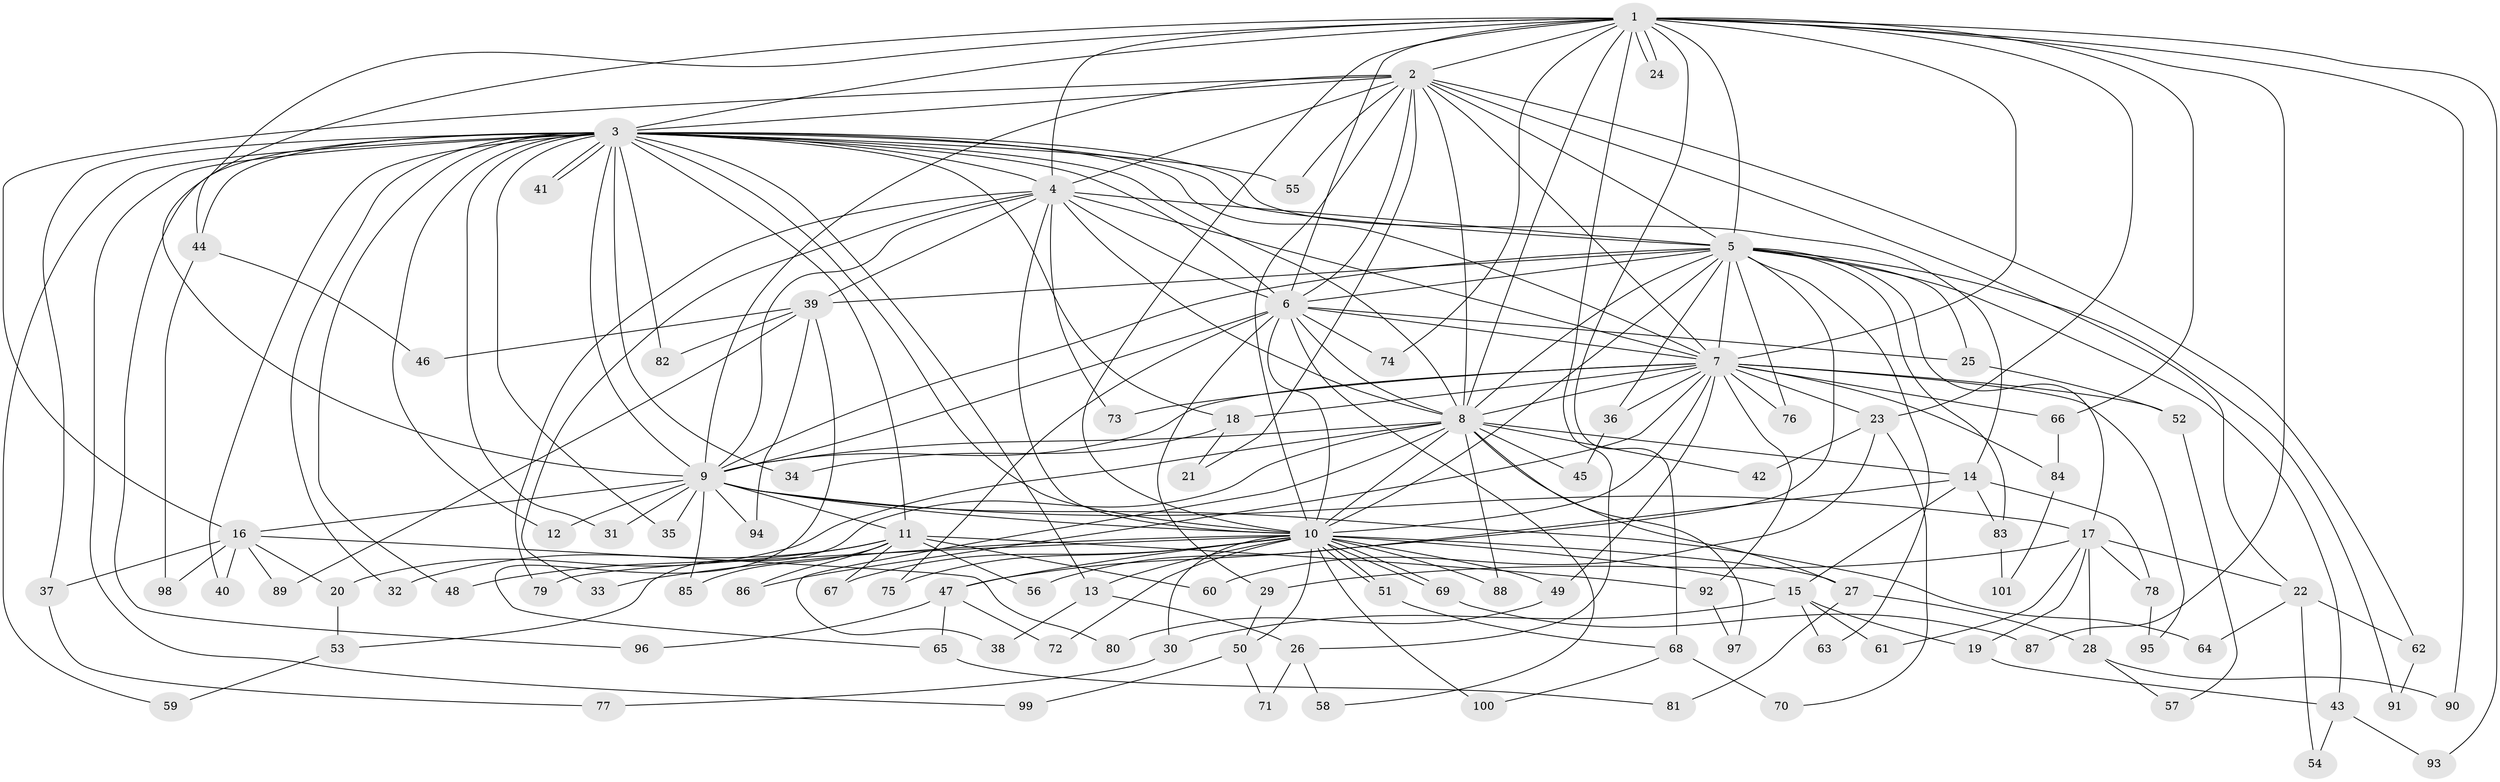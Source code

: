 // coarse degree distribution, {17: 0.02666666666666667, 13: 0.013333333333333334, 28: 0.013333333333333334, 15: 0.013333333333333334, 21: 0.02666666666666667, 19: 0.013333333333333334, 25: 0.013333333333333334, 10: 0.013333333333333334, 2: 0.49333333333333335, 9: 0.02666666666666667, 6: 0.02666666666666667, 3: 0.21333333333333335, 4: 0.08, 5: 0.02666666666666667}
// Generated by graph-tools (version 1.1) at 2025/41/03/06/25 10:41:36]
// undirected, 101 vertices, 227 edges
graph export_dot {
graph [start="1"]
  node [color=gray90,style=filled];
  1;
  2;
  3;
  4;
  5;
  6;
  7;
  8;
  9;
  10;
  11;
  12;
  13;
  14;
  15;
  16;
  17;
  18;
  19;
  20;
  21;
  22;
  23;
  24;
  25;
  26;
  27;
  28;
  29;
  30;
  31;
  32;
  33;
  34;
  35;
  36;
  37;
  38;
  39;
  40;
  41;
  42;
  43;
  44;
  45;
  46;
  47;
  48;
  49;
  50;
  51;
  52;
  53;
  54;
  55;
  56;
  57;
  58;
  59;
  60;
  61;
  62;
  63;
  64;
  65;
  66;
  67;
  68;
  69;
  70;
  71;
  72;
  73;
  74;
  75;
  76;
  77;
  78;
  79;
  80;
  81;
  82;
  83;
  84;
  85;
  86;
  87;
  88;
  89;
  90;
  91;
  92;
  93;
  94;
  95;
  96;
  97;
  98;
  99;
  100;
  101;
  1 -- 2;
  1 -- 3;
  1 -- 4;
  1 -- 5;
  1 -- 6;
  1 -- 7;
  1 -- 8;
  1 -- 9;
  1 -- 10;
  1 -- 23;
  1 -- 24;
  1 -- 24;
  1 -- 26;
  1 -- 44;
  1 -- 66;
  1 -- 68;
  1 -- 74;
  1 -- 87;
  1 -- 90;
  1 -- 93;
  2 -- 3;
  2 -- 4;
  2 -- 5;
  2 -- 6;
  2 -- 7;
  2 -- 8;
  2 -- 9;
  2 -- 10;
  2 -- 16;
  2 -- 21;
  2 -- 22;
  2 -- 55;
  2 -- 62;
  3 -- 4;
  3 -- 5;
  3 -- 6;
  3 -- 7;
  3 -- 8;
  3 -- 9;
  3 -- 10;
  3 -- 11;
  3 -- 12;
  3 -- 13;
  3 -- 14;
  3 -- 18;
  3 -- 31;
  3 -- 32;
  3 -- 34;
  3 -- 35;
  3 -- 37;
  3 -- 40;
  3 -- 41;
  3 -- 41;
  3 -- 44;
  3 -- 48;
  3 -- 55;
  3 -- 59;
  3 -- 82;
  3 -- 96;
  3 -- 99;
  4 -- 5;
  4 -- 6;
  4 -- 7;
  4 -- 8;
  4 -- 9;
  4 -- 10;
  4 -- 33;
  4 -- 39;
  4 -- 73;
  4 -- 79;
  5 -- 6;
  5 -- 7;
  5 -- 8;
  5 -- 9;
  5 -- 10;
  5 -- 17;
  5 -- 25;
  5 -- 36;
  5 -- 39;
  5 -- 43;
  5 -- 56;
  5 -- 63;
  5 -- 76;
  5 -- 83;
  5 -- 91;
  6 -- 7;
  6 -- 8;
  6 -- 9;
  6 -- 10;
  6 -- 25;
  6 -- 29;
  6 -- 58;
  6 -- 74;
  6 -- 75;
  7 -- 8;
  7 -- 9;
  7 -- 10;
  7 -- 18;
  7 -- 23;
  7 -- 36;
  7 -- 49;
  7 -- 52;
  7 -- 66;
  7 -- 73;
  7 -- 76;
  7 -- 84;
  7 -- 86;
  7 -- 92;
  7 -- 95;
  8 -- 9;
  8 -- 10;
  8 -- 14;
  8 -- 20;
  8 -- 27;
  8 -- 38;
  8 -- 42;
  8 -- 45;
  8 -- 53;
  8 -- 88;
  8 -- 97;
  9 -- 10;
  9 -- 11;
  9 -- 12;
  9 -- 16;
  9 -- 17;
  9 -- 31;
  9 -- 35;
  9 -- 64;
  9 -- 85;
  9 -- 94;
  10 -- 13;
  10 -- 15;
  10 -- 27;
  10 -- 30;
  10 -- 33;
  10 -- 47;
  10 -- 49;
  10 -- 50;
  10 -- 51;
  10 -- 51;
  10 -- 67;
  10 -- 69;
  10 -- 69;
  10 -- 72;
  10 -- 75;
  10 -- 79;
  10 -- 88;
  10 -- 100;
  11 -- 32;
  11 -- 48;
  11 -- 56;
  11 -- 60;
  11 -- 67;
  11 -- 85;
  11 -- 86;
  11 -- 92;
  13 -- 26;
  13 -- 38;
  14 -- 15;
  14 -- 47;
  14 -- 78;
  14 -- 83;
  15 -- 19;
  15 -- 30;
  15 -- 61;
  15 -- 63;
  16 -- 20;
  16 -- 37;
  16 -- 40;
  16 -- 80;
  16 -- 89;
  16 -- 98;
  17 -- 19;
  17 -- 22;
  17 -- 28;
  17 -- 29;
  17 -- 61;
  17 -- 78;
  18 -- 21;
  18 -- 34;
  19 -- 43;
  20 -- 53;
  22 -- 54;
  22 -- 62;
  22 -- 64;
  23 -- 42;
  23 -- 60;
  23 -- 70;
  25 -- 52;
  26 -- 58;
  26 -- 71;
  27 -- 28;
  27 -- 81;
  28 -- 57;
  28 -- 90;
  29 -- 50;
  30 -- 77;
  36 -- 45;
  37 -- 77;
  39 -- 46;
  39 -- 65;
  39 -- 82;
  39 -- 89;
  39 -- 94;
  43 -- 54;
  43 -- 93;
  44 -- 46;
  44 -- 98;
  47 -- 65;
  47 -- 72;
  47 -- 96;
  49 -- 80;
  50 -- 71;
  50 -- 99;
  51 -- 68;
  52 -- 57;
  53 -- 59;
  62 -- 91;
  65 -- 81;
  66 -- 84;
  68 -- 70;
  68 -- 100;
  69 -- 87;
  78 -- 95;
  83 -- 101;
  84 -- 101;
  92 -- 97;
}
